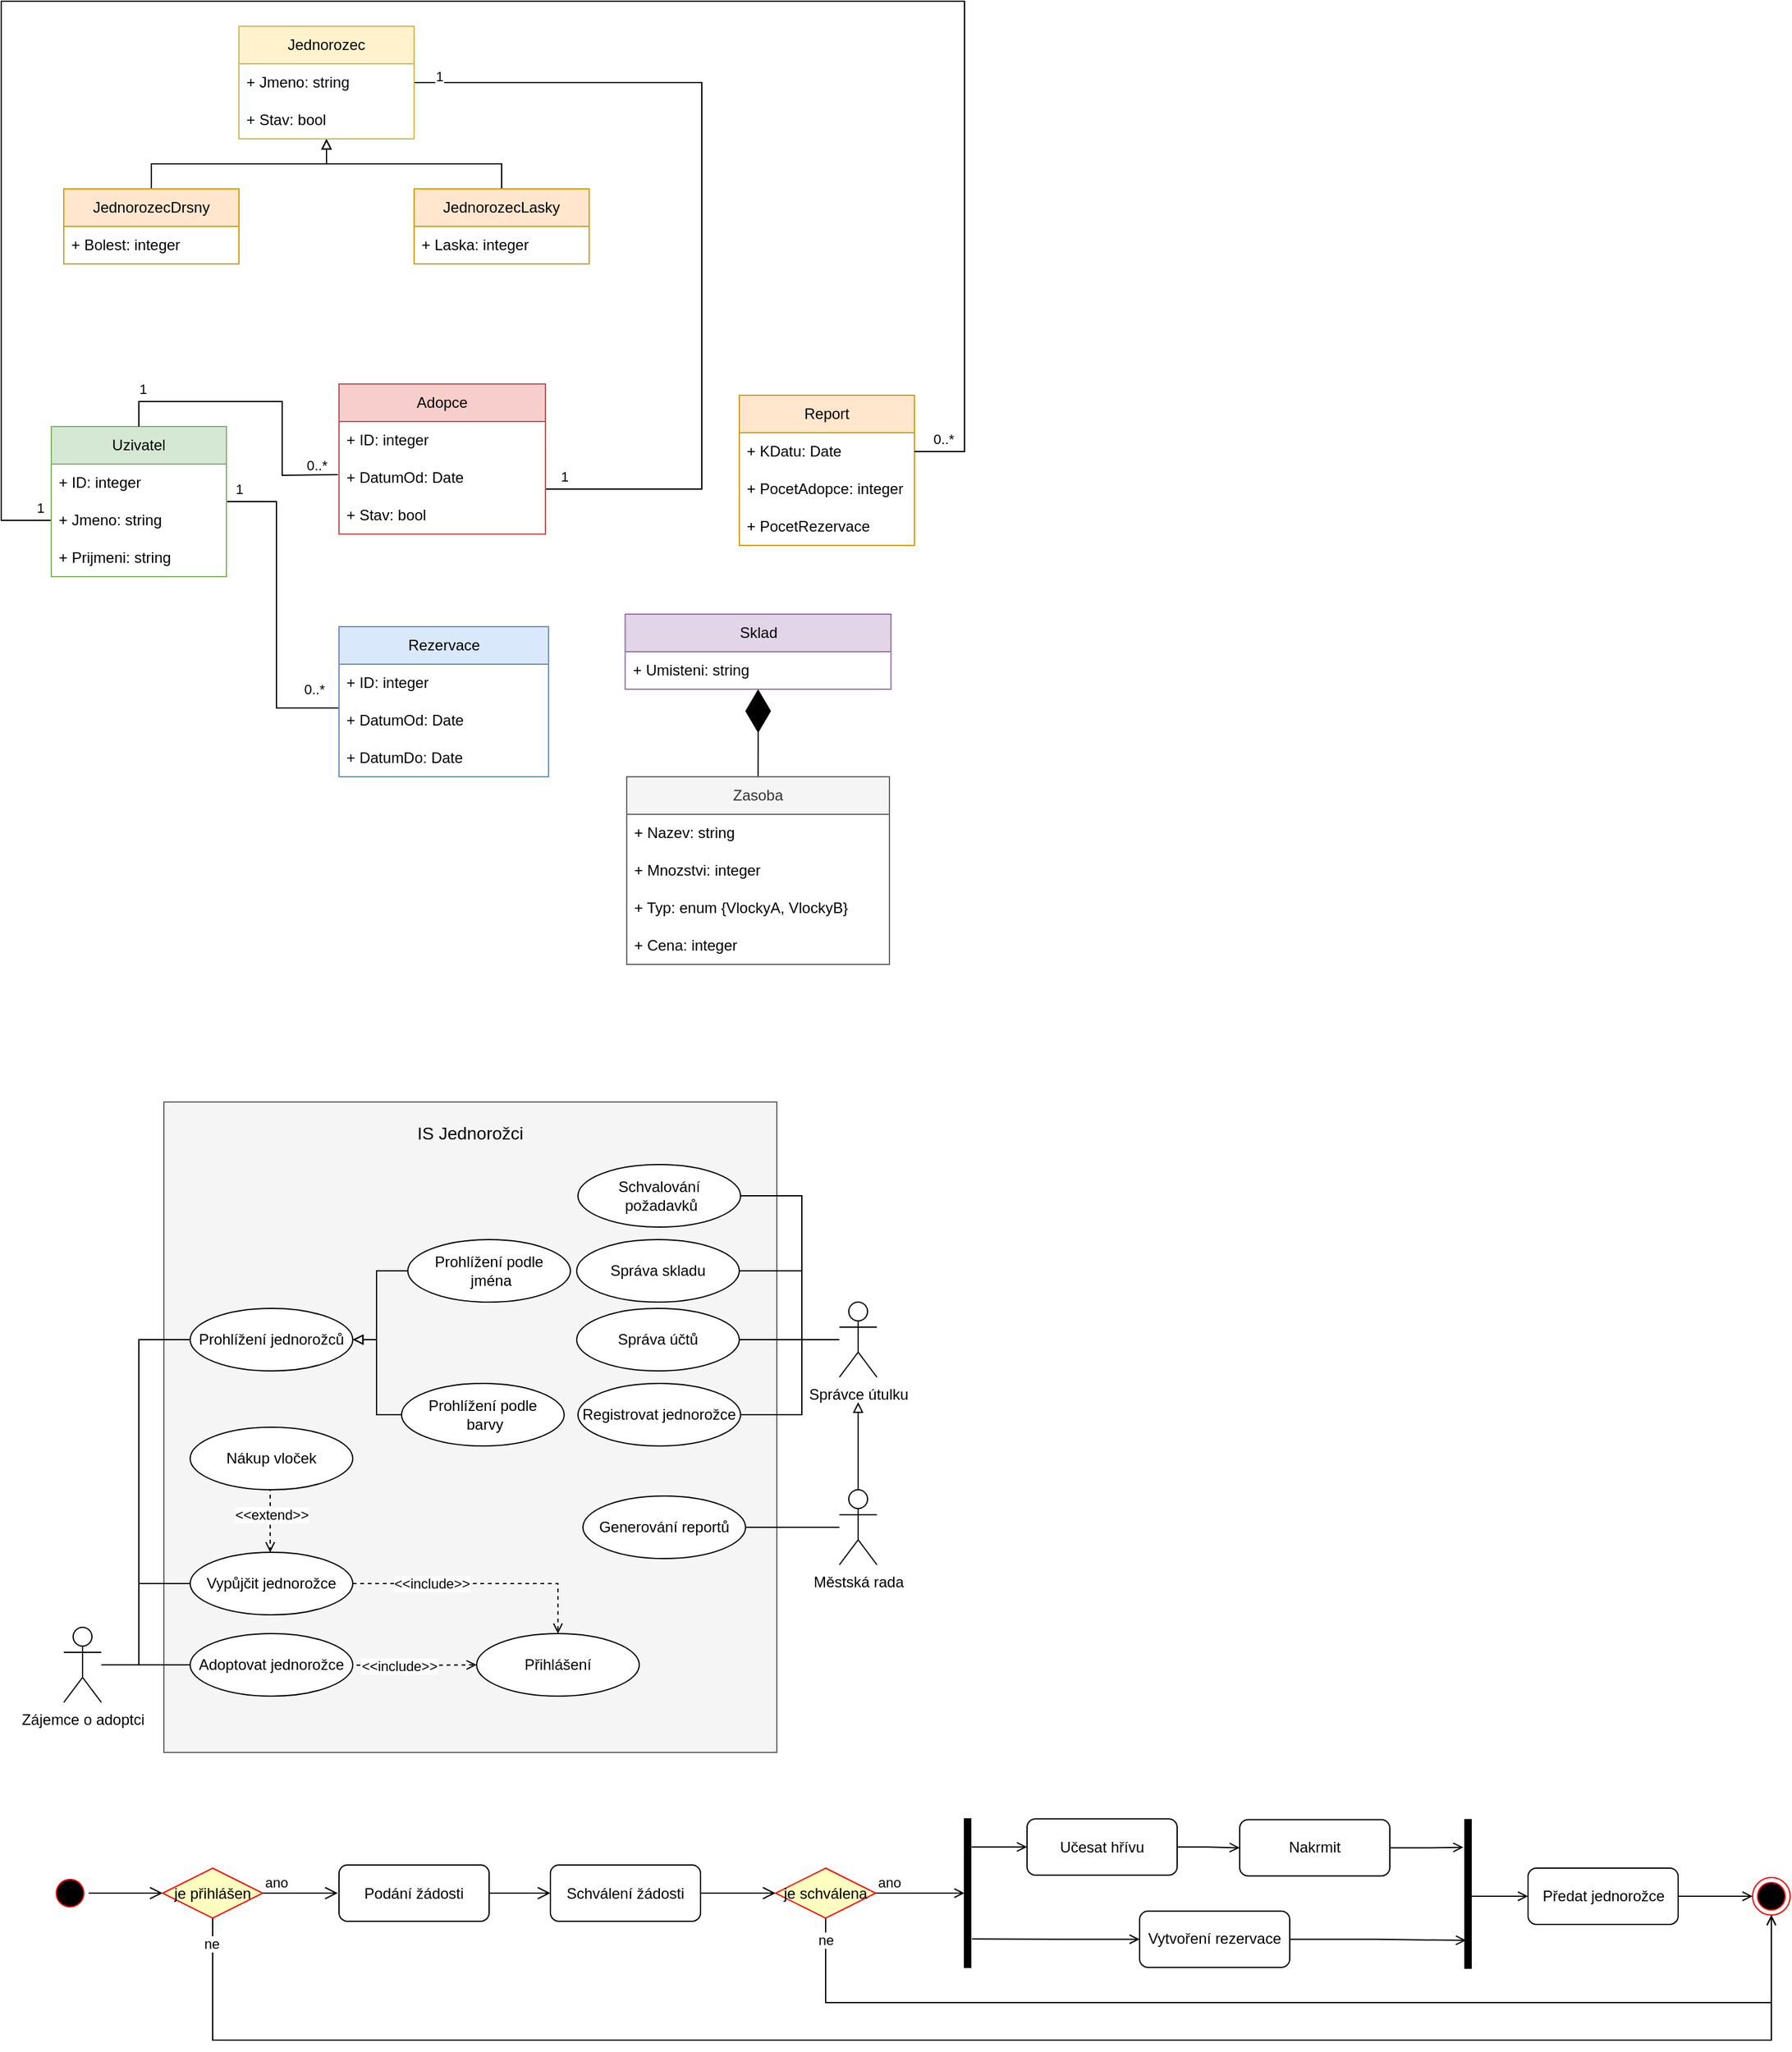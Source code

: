 <mxfile version="28.2.0">
  <diagram name="Stránka-1" id="WUfhzFrNWGa-9DIBM2s3">
    <mxGraphModel grid="1" page="1" gridSize="10" guides="1" tooltips="1" connect="1" arrows="1" fold="1" pageScale="1" pageWidth="827" pageHeight="1169" math="0" shadow="0">
      <root>
        <mxCell id="0" />
        <mxCell id="1" parent="0" />
        <mxCell id="SdmVrYYC6C367-IPD2RF-1" value="" style="rounded=0;whiteSpace=wrap;html=1;fillColor=#f5f5f5;fontColor=#333333;strokeColor=#666666;" vertex="1" parent="1">
          <mxGeometry x="150" y="-130" width="490" height="520" as="geometry" />
        </mxCell>
        <mxCell id="SdmVrYYC6C367-IPD2RF-2" value="IS Jednorožci" style="text;html=1;align=center;verticalAlign=middle;whiteSpace=wrap;rounded=0;fontSize=14;" vertex="1" parent="1">
          <mxGeometry x="340" y="-120" width="110" height="30" as="geometry" />
        </mxCell>
        <mxCell id="SdmVrYYC6C367-IPD2RF-95" style="edgeStyle=orthogonalEdgeStyle;rounded=0;orthogonalLoop=1;jettySize=auto;html=1;entryX=1;entryY=0.5;entryDx=0;entryDy=0;endArrow=none;endFill=0;" edge="1" parent="1" source="SdmVrYYC6C367-IPD2RF-3" target="SdmVrYYC6C367-IPD2RF-85">
          <mxGeometry relative="1" as="geometry" />
        </mxCell>
        <mxCell id="SdmVrYYC6C367-IPD2RF-96" style="edgeStyle=orthogonalEdgeStyle;rounded=0;orthogonalLoop=1;jettySize=auto;html=1;entryX=1;entryY=0.5;entryDx=0;entryDy=0;endArrow=none;endFill=0;" edge="1" parent="1" source="SdmVrYYC6C367-IPD2RF-3" target="SdmVrYYC6C367-IPD2RF-84">
          <mxGeometry relative="1" as="geometry">
            <Array as="points">
              <mxPoint x="660" y="60" />
              <mxPoint x="660" y="5" />
            </Array>
          </mxGeometry>
        </mxCell>
        <mxCell id="SdmVrYYC6C367-IPD2RF-97" style="edgeStyle=orthogonalEdgeStyle;rounded=0;orthogonalLoop=1;jettySize=auto;html=1;entryX=1;entryY=0.5;entryDx=0;entryDy=0;endArrow=none;endFill=0;" edge="1" parent="1" source="SdmVrYYC6C367-IPD2RF-3" target="SdmVrYYC6C367-IPD2RF-86">
          <mxGeometry relative="1" as="geometry">
            <Array as="points">
              <mxPoint x="660" y="60" />
              <mxPoint x="660" y="120" />
            </Array>
          </mxGeometry>
        </mxCell>
        <mxCell id="SdmVrYYC6C367-IPD2RF-112" style="edgeStyle=orthogonalEdgeStyle;rounded=0;orthogonalLoop=1;jettySize=auto;html=1;entryX=1;entryY=0.5;entryDx=0;entryDy=0;endArrow=none;endFill=0;" edge="1" parent="1" source="SdmVrYYC6C367-IPD2RF-3" target="SdmVrYYC6C367-IPD2RF-111">
          <mxGeometry relative="1" as="geometry">
            <Array as="points">
              <mxPoint x="660" y="60" />
              <mxPoint x="660" y="-55" />
            </Array>
          </mxGeometry>
        </mxCell>
        <mxCell id="SdmVrYYC6C367-IPD2RF-3" value="Správce útulku" style="shape=umlActor;verticalLabelPosition=bottom;verticalAlign=top;html=1;outlineConnect=0;" vertex="1" parent="1">
          <mxGeometry x="690" y="30" width="30" height="60" as="geometry" />
        </mxCell>
        <mxCell id="SdmVrYYC6C367-IPD2RF-15" style="edgeStyle=orthogonalEdgeStyle;rounded=0;orthogonalLoop=1;jettySize=auto;html=1;entryX=0;entryY=0.5;entryDx=0;entryDy=0;endArrow=none;endFill=0;" edge="1" parent="1" source="SdmVrYYC6C367-IPD2RF-4">
          <mxGeometry relative="1" as="geometry">
            <mxPoint x="190" y="320" as="targetPoint" />
          </mxGeometry>
        </mxCell>
        <mxCell id="SdmVrYYC6C367-IPD2RF-38" style="edgeStyle=orthogonalEdgeStyle;rounded=0;orthogonalLoop=1;jettySize=auto;html=1;entryX=0;entryY=0.5;entryDx=0;entryDy=0;endArrow=none;endFill=0;" edge="1" parent="1" source="SdmVrYYC6C367-IPD2RF-4" target="SdmVrYYC6C367-IPD2RF-89">
          <mxGeometry relative="1" as="geometry">
            <mxPoint x="190" y="250" as="targetPoint" />
            <Array as="points">
              <mxPoint x="130" y="320" />
              <mxPoint x="130" y="255" />
            </Array>
          </mxGeometry>
        </mxCell>
        <mxCell id="SdmVrYYC6C367-IPD2RF-103" style="edgeStyle=orthogonalEdgeStyle;rounded=0;orthogonalLoop=1;jettySize=auto;html=1;entryX=0;entryY=0.5;entryDx=0;entryDy=0;endArrow=none;endFill=0;" edge="1" parent="1" source="SdmVrYYC6C367-IPD2RF-4" target="SdmVrYYC6C367-IPD2RF-102">
          <mxGeometry relative="1" as="geometry">
            <Array as="points">
              <mxPoint x="130" y="320" />
              <mxPoint x="130" y="60" />
            </Array>
          </mxGeometry>
        </mxCell>
        <mxCell id="SdmVrYYC6C367-IPD2RF-4" value="Zájemce o adoptci" style="shape=umlActor;verticalLabelPosition=bottom;verticalAlign=top;html=1;outlineConnect=0;" vertex="1" parent="1">
          <mxGeometry x="70" y="290" width="30" height="60" as="geometry" />
        </mxCell>
        <mxCell id="SdmVrYYC6C367-IPD2RF-23" style="edgeStyle=orthogonalEdgeStyle;rounded=0;orthogonalLoop=1;jettySize=auto;html=1;endArrow=block;endFill=0;" edge="1" parent="1" source="SdmVrYYC6C367-IPD2RF-5">
          <mxGeometry relative="1" as="geometry">
            <mxPoint x="705" y="110.0" as="targetPoint" />
          </mxGeometry>
        </mxCell>
        <mxCell id="SdmVrYYC6C367-IPD2RF-94" style="edgeStyle=orthogonalEdgeStyle;rounded=0;orthogonalLoop=1;jettySize=auto;html=1;entryX=1;entryY=0.5;entryDx=0;entryDy=0;endArrow=none;endFill=0;" edge="1" parent="1" source="SdmVrYYC6C367-IPD2RF-5" target="SdmVrYYC6C367-IPD2RF-93">
          <mxGeometry relative="1" as="geometry" />
        </mxCell>
        <mxCell id="SdmVrYYC6C367-IPD2RF-5" value="Městská rada" style="shape=umlActor;verticalLabelPosition=bottom;verticalAlign=top;html=1;outlineConnect=0;" vertex="1" parent="1">
          <mxGeometry x="690" y="180" width="30" height="60" as="geometry" />
        </mxCell>
        <mxCell id="SdmVrYYC6C367-IPD2RF-19" style="edgeStyle=orthogonalEdgeStyle;rounded=0;orthogonalLoop=1;jettySize=auto;html=1;entryX=0;entryY=0.5;entryDx=0;entryDy=0;dashed=1;endArrow=open;endFill=0;" edge="1" parent="1" target="SdmVrYYC6C367-IPD2RF-92">
          <mxGeometry relative="1" as="geometry">
            <mxPoint x="280" y="320.0" as="sourcePoint" />
            <mxPoint x="380" y="320" as="targetPoint" />
          </mxGeometry>
        </mxCell>
        <mxCell id="SdmVrYYC6C367-IPD2RF-20" value="&amp;lt;&amp;lt;include&amp;gt;&amp;gt;" style="edgeLabel;html=1;align=center;verticalAlign=middle;resizable=0;points=[];" connectable="0" vertex="1" parent="SdmVrYYC6C367-IPD2RF-19">
          <mxGeometry x="-0.244" y="-4" relative="1" as="geometry">
            <mxPoint x="12" y="-4" as="offset" />
          </mxGeometry>
        </mxCell>
        <mxCell id="SdmVrYYC6C367-IPD2RF-49" style="edgeStyle=orthogonalEdgeStyle;rounded=0;orthogonalLoop=1;jettySize=auto;html=1;entryX=0.5;entryY=0;entryDx=0;entryDy=0;endArrow=open;endFill=0;dashed=1;exitX=1;exitY=0.5;exitDx=0;exitDy=0;" edge="1" parent="1" source="SdmVrYYC6C367-IPD2RF-89" target="SdmVrYYC6C367-IPD2RF-92">
          <mxGeometry relative="1" as="geometry">
            <mxPoint x="280" y="250.0" as="sourcePoint" />
            <mxPoint x="425" y="300" as="targetPoint" />
          </mxGeometry>
        </mxCell>
        <mxCell id="SdmVrYYC6C367-IPD2RF-50" value="&amp;lt;&amp;lt;include&amp;gt;&amp;gt;" style="edgeLabel;html=1;align=center;verticalAlign=middle;resizable=0;points=[];" connectable="0" vertex="1" parent="SdmVrYYC6C367-IPD2RF-49">
          <mxGeometry x="-0.384" y="-2" relative="1" as="geometry">
            <mxPoint y="-2" as="offset" />
          </mxGeometry>
        </mxCell>
        <mxCell id="SdmVrYYC6C367-IPD2RF-40" style="edgeStyle=orthogonalEdgeStyle;rounded=0;orthogonalLoop=1;jettySize=auto;html=1;dashed=1;endArrow=open;endFill=0;" edge="1" parent="1">
          <mxGeometry relative="1" as="geometry">
            <mxPoint x="235" y="160" as="sourcePoint" />
            <mxPoint x="235.0" y="230" as="targetPoint" />
          </mxGeometry>
        </mxCell>
        <mxCell id="SdmVrYYC6C367-IPD2RF-41" value="&amp;lt;&amp;lt;extend&amp;gt;&amp;gt;" style="edgeLabel;html=1;align=center;verticalAlign=middle;resizable=0;points=[];" connectable="0" vertex="1" parent="SdmVrYYC6C367-IPD2RF-40">
          <mxGeometry x="0.086" y="4" relative="1" as="geometry">
            <mxPoint x="-3" y="2" as="offset" />
          </mxGeometry>
        </mxCell>
        <mxCell id="SdmVrYYC6C367-IPD2RF-138" style="edgeStyle=orthogonalEdgeStyle;rounded=0;orthogonalLoop=1;jettySize=auto;html=1;entryX=0.5;entryY=0;entryDx=0;entryDy=0;endArrow=none;endFill=0;startArrow=block;startFill=0;" edge="1" parent="1" source="SdmVrYYC6C367-IPD2RF-45" target="SdmVrYYC6C367-IPD2RF-128">
          <mxGeometry relative="1" as="geometry" />
        </mxCell>
        <mxCell id="SdmVrYYC6C367-IPD2RF-139" style="edgeStyle=orthogonalEdgeStyle;rounded=0;orthogonalLoop=1;jettySize=auto;html=1;entryX=0.5;entryY=0;entryDx=0;entryDy=0;startArrow=block;startFill=0;endArrow=none;endFill=0;" edge="1" parent="1" source="SdmVrYYC6C367-IPD2RF-45" target="SdmVrYYC6C367-IPD2RF-133">
          <mxGeometry relative="1" as="geometry" />
        </mxCell>
        <mxCell id="SdmVrYYC6C367-IPD2RF-151" style="edgeStyle=orthogonalEdgeStyle;rounded=0;orthogonalLoop=1;jettySize=auto;html=1;entryX=1;entryY=0.5;entryDx=0;entryDy=0;endArrow=none;endFill=0;" edge="1" parent="1" source="SdmVrYYC6C367-IPD2RF-45">
          <mxGeometry relative="1" as="geometry">
            <mxPoint x="455" y="-650" as="targetPoint" />
            <Array as="points">
              <mxPoint x="580" y="-945" />
              <mxPoint x="580" y="-620" />
            </Array>
          </mxGeometry>
        </mxCell>
        <mxCell id="SdmVrYYC6C367-IPD2RF-152" value="1" style="edgeLabel;html=1;align=center;verticalAlign=middle;resizable=0;points=[];" connectable="0" vertex="1" parent="SdmVrYYC6C367-IPD2RF-151">
          <mxGeometry x="-0.944" y="2" relative="1" as="geometry">
            <mxPoint y="-3" as="offset" />
          </mxGeometry>
        </mxCell>
        <mxCell id="SdmVrYYC6C367-IPD2RF-154" value="1" style="edgeLabel;html=1;align=center;verticalAlign=middle;resizable=0;points=[];" connectable="0" vertex="1" parent="SdmVrYYC6C367-IPD2RF-151">
          <mxGeometry x="0.943" y="3" relative="1" as="geometry">
            <mxPoint x="18" as="offset" />
          </mxGeometry>
        </mxCell>
        <mxCell id="SdmVrYYC6C367-IPD2RF-45" value="Jednorozec" style="swimlane;fontStyle=0;childLayout=stackLayout;horizontal=1;startSize=30;horizontalStack=0;resizeParent=1;resizeParentMax=0;resizeLast=0;collapsible=1;marginBottom=0;whiteSpace=wrap;html=1;fillColor=#fff2cc;strokeColor=#d6b656;" vertex="1" parent="1">
          <mxGeometry x="210" y="-990" width="140" height="90" as="geometry" />
        </mxCell>
        <mxCell id="SdmVrYYC6C367-IPD2RF-47" value="+ Jmeno: string" style="text;strokeColor=none;fillColor=none;align=left;verticalAlign=middle;spacingLeft=4;spacingRight=4;overflow=hidden;points=[[0,0.5],[1,0.5]];portConstraint=eastwest;rotatable=0;whiteSpace=wrap;html=1;" vertex="1" parent="SdmVrYYC6C367-IPD2RF-45">
          <mxGeometry y="30" width="140" height="30" as="geometry" />
        </mxCell>
        <mxCell id="SdmVrYYC6C367-IPD2RF-48" value="+ Stav: bool" style="text;strokeColor=none;fillColor=none;align=left;verticalAlign=middle;spacingLeft=4;spacingRight=4;overflow=hidden;points=[[0,0.5],[1,0.5]];portConstraint=eastwest;rotatable=0;whiteSpace=wrap;html=1;" vertex="1" parent="SdmVrYYC6C367-IPD2RF-45">
          <mxGeometry y="60" width="140" height="30" as="geometry" />
        </mxCell>
        <mxCell id="SdmVrYYC6C367-IPD2RF-51" value="Adopce" style="swimlane;fontStyle=0;childLayout=stackLayout;horizontal=1;startSize=30;horizontalStack=0;resizeParent=1;resizeParentMax=0;resizeLast=0;collapsible=1;marginBottom=0;whiteSpace=wrap;html=1;fillColor=#f8cecc;strokeColor=#b85450;" vertex="1" parent="1">
          <mxGeometry x="290" y="-704" width="165" height="120" as="geometry" />
        </mxCell>
        <mxCell id="SdmVrYYC6C367-IPD2RF-52" value="+ ID: integer" style="text;strokeColor=none;fillColor=none;align=left;verticalAlign=middle;spacingLeft=4;spacingRight=4;overflow=hidden;points=[[0,0.5],[1,0.5]];portConstraint=eastwest;rotatable=0;whiteSpace=wrap;html=1;" vertex="1" parent="SdmVrYYC6C367-IPD2RF-51">
          <mxGeometry y="30" width="165" height="30" as="geometry" />
        </mxCell>
        <mxCell id="SdmVrYYC6C367-IPD2RF-122" value="+ DatumOd: Date" style="text;strokeColor=none;fillColor=none;align=left;verticalAlign=middle;spacingLeft=4;spacingRight=4;overflow=hidden;points=[[0,0.5],[1,0.5]];portConstraint=eastwest;rotatable=0;whiteSpace=wrap;html=1;" vertex="1" parent="SdmVrYYC6C367-IPD2RF-51">
          <mxGeometry y="60" width="165" height="30" as="geometry" />
        </mxCell>
        <mxCell id="SdmVrYYC6C367-IPD2RF-124" value="+ Stav: bool" style="text;strokeColor=none;fillColor=none;align=left;verticalAlign=middle;spacingLeft=4;spacingRight=4;overflow=hidden;points=[[0,0.5],[1,0.5]];portConstraint=eastwest;rotatable=0;whiteSpace=wrap;html=1;" vertex="1" parent="SdmVrYYC6C367-IPD2RF-51">
          <mxGeometry y="90" width="165" height="30" as="geometry" />
        </mxCell>
        <mxCell id="SdmVrYYC6C367-IPD2RF-55" value="Report" style="swimlane;fontStyle=0;childLayout=stackLayout;horizontal=1;startSize=30;horizontalStack=0;resizeParent=1;resizeParentMax=0;resizeLast=0;collapsible=1;marginBottom=0;whiteSpace=wrap;html=1;fillColor=#ffe6cc;strokeColor=#d79b00;" vertex="1" parent="1">
          <mxGeometry x="610" y="-695" width="140" height="120" as="geometry" />
        </mxCell>
        <mxCell id="SdmVrYYC6C367-IPD2RF-56" value="+ KDatu: Date" style="text;strokeColor=none;fillColor=none;align=left;verticalAlign=middle;spacingLeft=4;spacingRight=4;overflow=hidden;points=[[0,0.5],[1,0.5]];portConstraint=eastwest;rotatable=0;whiteSpace=wrap;html=1;" vertex="1" parent="SdmVrYYC6C367-IPD2RF-55">
          <mxGeometry y="30" width="140" height="30" as="geometry" />
        </mxCell>
        <mxCell id="SdmVrYYC6C367-IPD2RF-57" value="+ PocetAdopce: integer" style="text;strokeColor=none;fillColor=none;align=left;verticalAlign=middle;spacingLeft=4;spacingRight=4;overflow=hidden;points=[[0,0.5],[1,0.5]];portConstraint=eastwest;rotatable=0;whiteSpace=wrap;html=1;" vertex="1" parent="SdmVrYYC6C367-IPD2RF-55">
          <mxGeometry y="60" width="140" height="30" as="geometry" />
        </mxCell>
        <mxCell id="SdmVrYYC6C367-IPD2RF-58" value="+ PocetRezervace" style="text;strokeColor=none;fillColor=none;align=left;verticalAlign=middle;spacingLeft=4;spacingRight=4;overflow=hidden;points=[[0,0.5],[1,0.5]];portConstraint=eastwest;rotatable=0;whiteSpace=wrap;html=1;" vertex="1" parent="SdmVrYYC6C367-IPD2RF-55">
          <mxGeometry y="90" width="140" height="30" as="geometry" />
        </mxCell>
        <mxCell id="SdmVrYYC6C367-IPD2RF-148" style="edgeStyle=orthogonalEdgeStyle;rounded=0;orthogonalLoop=1;jettySize=auto;html=1;entryX=0;entryY=0.5;entryDx=0;entryDy=0;endArrow=none;endFill=0;" edge="1" parent="1" source="SdmVrYYC6C367-IPD2RF-59">
          <mxGeometry relative="1" as="geometry">
            <mxPoint x="290" y="-445" as="targetPoint" />
            <Array as="points">
              <mxPoint x="240" y="-610" />
              <mxPoint x="240" y="-445" />
            </Array>
          </mxGeometry>
        </mxCell>
        <mxCell id="SdmVrYYC6C367-IPD2RF-149" value="1" style="edgeLabel;html=1;align=center;verticalAlign=middle;resizable=0;points=[];" connectable="0" vertex="1" parent="SdmVrYYC6C367-IPD2RF-148">
          <mxGeometry x="-0.857" y="4" relative="1" as="geometry">
            <mxPoint x="-8" y="-6" as="offset" />
          </mxGeometry>
        </mxCell>
        <mxCell id="SdmVrYYC6C367-IPD2RF-150" value="0..*" style="edgeLabel;html=1;align=center;verticalAlign=middle;resizable=0;points=[];" connectable="0" vertex="1" parent="SdmVrYYC6C367-IPD2RF-148">
          <mxGeometry x="0.834" y="1" relative="1" as="geometry">
            <mxPoint x="1" y="-14" as="offset" />
          </mxGeometry>
        </mxCell>
        <mxCell id="SdmVrYYC6C367-IPD2RF-155" style="edgeStyle=orthogonalEdgeStyle;rounded=0;orthogonalLoop=1;jettySize=auto;html=1;entryX=1;entryY=0.5;entryDx=0;entryDy=0;endArrow=none;endFill=0;" edge="1" parent="1" source="SdmVrYYC6C367-IPD2RF-59" target="SdmVrYYC6C367-IPD2RF-56">
          <mxGeometry relative="1" as="geometry">
            <Array as="points">
              <mxPoint x="20" y="-595" />
              <mxPoint x="20" y="-1010" />
              <mxPoint x="790" y="-1010" />
              <mxPoint x="790" y="-650" />
            </Array>
          </mxGeometry>
        </mxCell>
        <mxCell id="SdmVrYYC6C367-IPD2RF-156" value="1" style="edgeLabel;html=1;align=center;verticalAlign=middle;resizable=0;points=[];" connectable="0" vertex="1" parent="SdmVrYYC6C367-IPD2RF-155">
          <mxGeometry x="-0.983" y="-1" relative="1" as="geometry">
            <mxPoint x="5" y="-9" as="offset" />
          </mxGeometry>
        </mxCell>
        <mxCell id="SdmVrYYC6C367-IPD2RF-158" value="0..*" style="edgeLabel;html=1;align=center;verticalAlign=middle;resizable=0;points=[];" connectable="0" vertex="1" parent="SdmVrYYC6C367-IPD2RF-155">
          <mxGeometry x="0.972" y="1" relative="1" as="geometry">
            <mxPoint y="-11" as="offset" />
          </mxGeometry>
        </mxCell>
        <mxCell id="SdmVrYYC6C367-IPD2RF-59" value="Uzivatel" style="swimlane;fontStyle=0;childLayout=stackLayout;horizontal=1;startSize=30;horizontalStack=0;resizeParent=1;resizeParentMax=0;resizeLast=0;collapsible=1;marginBottom=0;whiteSpace=wrap;html=1;fillColor=#d5e8d4;strokeColor=#82b366;" vertex="1" parent="1">
          <mxGeometry x="60" y="-670" width="140" height="120" as="geometry" />
        </mxCell>
        <mxCell id="SdmVrYYC6C367-IPD2RF-60" value="+ ID: integer" style="text;strokeColor=none;fillColor=none;align=left;verticalAlign=middle;spacingLeft=4;spacingRight=4;overflow=hidden;points=[[0,0.5],[1,0.5]];portConstraint=eastwest;rotatable=0;whiteSpace=wrap;html=1;" vertex="1" parent="SdmVrYYC6C367-IPD2RF-59">
          <mxGeometry y="30" width="140" height="30" as="geometry" />
        </mxCell>
        <mxCell id="SdmVrYYC6C367-IPD2RF-61" value="+ Jmeno: string" style="text;strokeColor=none;fillColor=none;align=left;verticalAlign=middle;spacingLeft=4;spacingRight=4;overflow=hidden;points=[[0,0.5],[1,0.5]];portConstraint=eastwest;rotatable=0;whiteSpace=wrap;html=1;" vertex="1" parent="SdmVrYYC6C367-IPD2RF-59">
          <mxGeometry y="60" width="140" height="30" as="geometry" />
        </mxCell>
        <mxCell id="SdmVrYYC6C367-IPD2RF-62" value="+ Prijmeni: string" style="text;strokeColor=none;fillColor=none;align=left;verticalAlign=middle;spacingLeft=4;spacingRight=4;overflow=hidden;points=[[0,0.5],[1,0.5]];portConstraint=eastwest;rotatable=0;whiteSpace=wrap;html=1;" vertex="1" parent="SdmVrYYC6C367-IPD2RF-59">
          <mxGeometry y="90" width="140" height="30" as="geometry" />
        </mxCell>
        <mxCell id="SdmVrYYC6C367-IPD2RF-63" value="Rezervace" style="swimlane;fontStyle=0;childLayout=stackLayout;horizontal=1;startSize=30;horizontalStack=0;resizeParent=1;resizeParentMax=0;resizeLast=0;collapsible=1;marginBottom=0;whiteSpace=wrap;html=1;fillColor=#dae8fc;strokeColor=#6c8ebf;" vertex="1" parent="1">
          <mxGeometry x="290" y="-510" width="167.5" height="120" as="geometry" />
        </mxCell>
        <mxCell id="SdmVrYYC6C367-IPD2RF-119" value="+ ID: integer" style="text;strokeColor=none;fillColor=none;align=left;verticalAlign=middle;spacingLeft=4;spacingRight=4;overflow=hidden;points=[[0,0.5],[1,0.5]];portConstraint=eastwest;rotatable=0;whiteSpace=wrap;html=1;" vertex="1" parent="SdmVrYYC6C367-IPD2RF-63">
          <mxGeometry y="30" width="167.5" height="30" as="geometry" />
        </mxCell>
        <mxCell id="SdmVrYYC6C367-IPD2RF-125" value="+ DatumOd: Date" style="text;strokeColor=none;fillColor=none;align=left;verticalAlign=middle;spacingLeft=4;spacingRight=4;overflow=hidden;points=[[0,0.5],[1,0.5]];portConstraint=eastwest;rotatable=0;whiteSpace=wrap;html=1;" vertex="1" parent="SdmVrYYC6C367-IPD2RF-63">
          <mxGeometry y="60" width="167.5" height="30" as="geometry" />
        </mxCell>
        <mxCell id="SdmVrYYC6C367-IPD2RF-127" value="+ DatumDo: Date" style="text;strokeColor=none;fillColor=none;align=left;verticalAlign=middle;spacingLeft=4;spacingRight=4;overflow=hidden;points=[[0,0.5],[1,0.5]];portConstraint=eastwest;rotatable=0;whiteSpace=wrap;html=1;" vertex="1" parent="SdmVrYYC6C367-IPD2RF-63">
          <mxGeometry y="90" width="167.5" height="30" as="geometry" />
        </mxCell>
        <mxCell id="SdmVrYYC6C367-IPD2RF-143" style="edgeStyle=orthogonalEdgeStyle;rounded=0;orthogonalLoop=1;jettySize=auto;html=1;entryX=0.5;entryY=0;entryDx=0;entryDy=0;endArrow=none;endFill=0;startArrow=diamondThin;startFill=1;startSize=32;" edge="1" parent="1" source="SdmVrYYC6C367-IPD2RF-67" target="SdmVrYYC6C367-IPD2RF-71">
          <mxGeometry relative="1" as="geometry" />
        </mxCell>
        <mxCell id="SdmVrYYC6C367-IPD2RF-67" value="Sklad" style="swimlane;fontStyle=0;childLayout=stackLayout;horizontal=1;startSize=30;horizontalStack=0;resizeParent=1;resizeParentMax=0;resizeLast=0;collapsible=1;marginBottom=0;whiteSpace=wrap;html=1;fillColor=#e1d5e7;strokeColor=#9673a6;" vertex="1" parent="1">
          <mxGeometry x="518.75" y="-520" width="212.5" height="60" as="geometry" />
        </mxCell>
        <mxCell id="SdmVrYYC6C367-IPD2RF-159" value="+ Umisteni: string" style="text;strokeColor=none;fillColor=none;align=left;verticalAlign=middle;spacingLeft=4;spacingRight=4;overflow=hidden;points=[[0,0.5],[1,0.5]];portConstraint=eastwest;rotatable=0;whiteSpace=wrap;html=1;" vertex="1" parent="SdmVrYYC6C367-IPD2RF-67">
          <mxGeometry y="30" width="212.5" height="30" as="geometry" />
        </mxCell>
        <mxCell id="SdmVrYYC6C367-IPD2RF-71" value="Zasoba" style="swimlane;fontStyle=0;childLayout=stackLayout;horizontal=1;startSize=30;horizontalStack=0;resizeParent=1;resizeParentMax=0;resizeLast=0;collapsible=1;marginBottom=0;whiteSpace=wrap;html=1;fillColor=#f5f5f5;strokeColor=#666666;fontColor=#333333;" vertex="1" parent="1">
          <mxGeometry x="520" y="-390" width="210" height="150" as="geometry" />
        </mxCell>
        <mxCell id="SdmVrYYC6C367-IPD2RF-72" value="+ Nazev: string&amp;nbsp;" style="text;strokeColor=none;fillColor=none;align=left;verticalAlign=middle;spacingLeft=4;spacingRight=4;overflow=hidden;points=[[0,0.5],[1,0.5]];portConstraint=eastwest;rotatable=0;whiteSpace=wrap;html=1;" vertex="1" parent="SdmVrYYC6C367-IPD2RF-71">
          <mxGeometry y="30" width="210" height="30" as="geometry" />
        </mxCell>
        <mxCell id="Hda4xMmHcMkHF8mfJXqv-1" value="+ Mnozstvi: integer" style="text;strokeColor=none;fillColor=none;align=left;verticalAlign=middle;spacingLeft=4;spacingRight=4;overflow=hidden;points=[[0,0.5],[1,0.5]];portConstraint=eastwest;rotatable=0;whiteSpace=wrap;html=1;" vertex="1" parent="SdmVrYYC6C367-IPD2RF-71">
          <mxGeometry y="60" width="210" height="30" as="geometry" />
        </mxCell>
        <mxCell id="SdmVrYYC6C367-IPD2RF-157" value="+ Typ: enum {VlockyA, VlockyB}&amp;nbsp;" style="text;strokeColor=none;fillColor=none;align=left;verticalAlign=middle;spacingLeft=4;spacingRight=4;overflow=hidden;points=[[0,0.5],[1,0.5]];portConstraint=eastwest;rotatable=0;whiteSpace=wrap;html=1;" vertex="1" parent="SdmVrYYC6C367-IPD2RF-71">
          <mxGeometry y="90" width="210" height="30" as="geometry" />
        </mxCell>
        <mxCell id="SdmVrYYC6C367-IPD2RF-141" value="+ Cena: integer&amp;nbsp;" style="text;strokeColor=none;fillColor=none;align=left;verticalAlign=middle;spacingLeft=4;spacingRight=4;overflow=hidden;points=[[0,0.5],[1,0.5]];portConstraint=eastwest;rotatable=0;whiteSpace=wrap;html=1;" vertex="1" parent="SdmVrYYC6C367-IPD2RF-71">
          <mxGeometry y="120" width="210" height="30" as="geometry" />
        </mxCell>
        <mxCell id="SdmVrYYC6C367-IPD2RF-83" value="Nákup vloček" style="ellipse;whiteSpace=wrap;html=1;" vertex="1" parent="1">
          <mxGeometry x="171" y="130" width="130" height="50" as="geometry" />
        </mxCell>
        <mxCell id="SdmVrYYC6C367-IPD2RF-84" value="Správa skladu" style="ellipse;whiteSpace=wrap;html=1;" vertex="1" parent="1">
          <mxGeometry x="480" y="-20" width="130" height="50" as="geometry" />
        </mxCell>
        <mxCell id="SdmVrYYC6C367-IPD2RF-85" value="Správa účtů" style="ellipse;whiteSpace=wrap;html=1;" vertex="1" parent="1">
          <mxGeometry x="480" y="35" width="130" height="50" as="geometry" />
        </mxCell>
        <mxCell id="SdmVrYYC6C367-IPD2RF-86" value="Registrovat jednorožce" style="ellipse;whiteSpace=wrap;html=1;" vertex="1" parent="1">
          <mxGeometry x="481" y="95" width="130" height="50" as="geometry" />
        </mxCell>
        <mxCell id="SdmVrYYC6C367-IPD2RF-89" value="Vypůjčit jednorožce" style="ellipse;whiteSpace=wrap;html=1;" vertex="1" parent="1">
          <mxGeometry x="171" y="230" width="130" height="50" as="geometry" />
        </mxCell>
        <mxCell id="SdmVrYYC6C367-IPD2RF-91" value="Adoptovat jednorožce" style="ellipse;whiteSpace=wrap;html=1;" vertex="1" parent="1">
          <mxGeometry x="171" y="295" width="130" height="50" as="geometry" />
        </mxCell>
        <mxCell id="SdmVrYYC6C367-IPD2RF-92" value="Přihlášení" style="ellipse;whiteSpace=wrap;html=1;" vertex="1" parent="1">
          <mxGeometry x="400" y="295" width="130" height="50" as="geometry" />
        </mxCell>
        <mxCell id="SdmVrYYC6C367-IPD2RF-93" value="Generování reportů" style="ellipse;whiteSpace=wrap;html=1;" vertex="1" parent="1">
          <mxGeometry x="485" y="185" width="130" height="50" as="geometry" />
        </mxCell>
        <mxCell id="SdmVrYYC6C367-IPD2RF-102" value="Prohlížení jednorožců" style="ellipse;whiteSpace=wrap;html=1;" vertex="1" parent="1">
          <mxGeometry x="171" y="35" width="130" height="50" as="geometry" />
        </mxCell>
        <mxCell id="SdmVrYYC6C367-IPD2RF-105" style="edgeStyle=orthogonalEdgeStyle;rounded=0;orthogonalLoop=1;jettySize=auto;html=1;entryX=1;entryY=0.5;entryDx=0;entryDy=0;endArrow=block;endFill=0;" edge="1" parent="1" source="SdmVrYYC6C367-IPD2RF-104" target="SdmVrYYC6C367-IPD2RF-102">
          <mxGeometry relative="1" as="geometry">
            <Array as="points">
              <mxPoint x="320" y="5" />
              <mxPoint x="320" y="60" />
            </Array>
          </mxGeometry>
        </mxCell>
        <mxCell id="SdmVrYYC6C367-IPD2RF-104" value="Prohlížení podle&lt;div&gt;&amp;nbsp;jména&lt;/div&gt;" style="ellipse;whiteSpace=wrap;html=1;" vertex="1" parent="1">
          <mxGeometry x="345" y="-20" width="130" height="50" as="geometry" />
        </mxCell>
        <mxCell id="SdmVrYYC6C367-IPD2RF-110" style="edgeStyle=orthogonalEdgeStyle;rounded=0;orthogonalLoop=1;jettySize=auto;html=1;entryX=1;entryY=0.5;entryDx=0;entryDy=0;endArrow=block;endFill=0;" edge="1" parent="1" source="SdmVrYYC6C367-IPD2RF-106" target="SdmVrYYC6C367-IPD2RF-102">
          <mxGeometry relative="1" as="geometry">
            <Array as="points">
              <mxPoint x="320" y="120" />
              <mxPoint x="320" y="60" />
            </Array>
          </mxGeometry>
        </mxCell>
        <mxCell id="SdmVrYYC6C367-IPD2RF-106" value="Prohlížení podle&lt;div&gt;&amp;nbsp;barvy&lt;/div&gt;" style="ellipse;whiteSpace=wrap;html=1;" vertex="1" parent="1">
          <mxGeometry x="340" y="95" width="130" height="50" as="geometry" />
        </mxCell>
        <mxCell id="SdmVrYYC6C367-IPD2RF-111" value="Schvalování&lt;div&gt;&amp;nbsp;požadavků&lt;/div&gt;" style="ellipse;whiteSpace=wrap;html=1;" vertex="1" parent="1">
          <mxGeometry x="481" y="-80" width="130" height="50" as="geometry" />
        </mxCell>
        <mxCell id="SdmVrYYC6C367-IPD2RF-128" value="JednorozecDrsny" style="swimlane;fontStyle=0;childLayout=stackLayout;horizontal=1;startSize=30;horizontalStack=0;resizeParent=1;resizeParentMax=0;resizeLast=0;collapsible=1;marginBottom=0;whiteSpace=wrap;html=1;fillColor=#ffe6cc;strokeColor=#d79b00;" vertex="1" parent="1">
          <mxGeometry x="70" y="-860" width="140" height="60" as="geometry" />
        </mxCell>
        <mxCell id="SdmVrYYC6C367-IPD2RF-131" value="+ Bolest: integer" style="text;strokeColor=none;fillColor=none;align=left;verticalAlign=middle;spacingLeft=4;spacingRight=4;overflow=hidden;points=[[0,0.5],[1,0.5]];portConstraint=eastwest;rotatable=0;whiteSpace=wrap;html=1;" vertex="1" parent="SdmVrYYC6C367-IPD2RF-128">
          <mxGeometry y="30" width="140" height="30" as="geometry" />
        </mxCell>
        <mxCell id="SdmVrYYC6C367-IPD2RF-133" value="JednorozecLasky" style="swimlane;fontStyle=0;childLayout=stackLayout;horizontal=1;startSize=30;horizontalStack=0;resizeParent=1;resizeParentMax=0;resizeLast=0;collapsible=1;marginBottom=0;whiteSpace=wrap;html=1;fillColor=#ffe6cc;strokeColor=#d79b00;" vertex="1" parent="1">
          <mxGeometry x="350" y="-860" width="140" height="60" as="geometry" />
        </mxCell>
        <mxCell id="SdmVrYYC6C367-IPD2RF-134" value="+ Laska: integer" style="text;strokeColor=none;fillColor=none;align=left;verticalAlign=middle;spacingLeft=4;spacingRight=4;overflow=hidden;points=[[0,0.5],[1,0.5]];portConstraint=eastwest;rotatable=0;whiteSpace=wrap;html=1;" vertex="1" parent="SdmVrYYC6C367-IPD2RF-133">
          <mxGeometry y="30" width="140" height="30" as="geometry" />
        </mxCell>
        <mxCell id="SdmVrYYC6C367-IPD2RF-144" style="edgeStyle=orthogonalEdgeStyle;rounded=0;orthogonalLoop=1;jettySize=auto;html=1;entryX=-0.005;entryY=1.115;entryDx=0;entryDy=0;entryPerimeter=0;endArrow=none;endFill=0;exitX=0.5;exitY=0;exitDx=0;exitDy=0;" edge="1" parent="1" source="SdmVrYYC6C367-IPD2RF-59">
          <mxGeometry relative="1" as="geometry">
            <mxPoint x="289.175" y="-631.55" as="targetPoint" />
          </mxGeometry>
        </mxCell>
        <mxCell id="SdmVrYYC6C367-IPD2RF-145" value="1" style="edgeLabel;html=1;align=center;verticalAlign=middle;resizable=0;points=[];" connectable="0" vertex="1" parent="SdmVrYYC6C367-IPD2RF-144">
          <mxGeometry x="-0.884" relative="1" as="geometry">
            <mxPoint x="3" y="-16" as="offset" />
          </mxGeometry>
        </mxCell>
        <mxCell id="SdmVrYYC6C367-IPD2RF-146" value="0..*" style="edgeLabel;html=1;align=center;verticalAlign=middle;resizable=0;points=[];" connectable="0" vertex="1" parent="SdmVrYYC6C367-IPD2RF-144">
          <mxGeometry x="0.852" y="3" relative="1" as="geometry">
            <mxPoint y="-5" as="offset" />
          </mxGeometry>
        </mxCell>
        <mxCell id="SdmVrYYC6C367-IPD2RF-161" value="" style="ellipse;html=1;shape=startState;fillColor=#000000;strokeColor=#ff0000;" vertex="1" parent="1">
          <mxGeometry x="60" y="487.5" width="30" height="30" as="geometry" />
        </mxCell>
        <mxCell id="SdmVrYYC6C367-IPD2RF-162" value="" style="edgeStyle=orthogonalEdgeStyle;html=1;verticalAlign=bottom;endArrow=open;endSize=8;strokeColor=#000000;rounded=0;" edge="1" parent="1" source="SdmVrYYC6C367-IPD2RF-161">
          <mxGeometry relative="1" as="geometry">
            <mxPoint x="149" y="502.5" as="targetPoint" />
          </mxGeometry>
        </mxCell>
        <mxCell id="SdmVrYYC6C367-IPD2RF-169" style="edgeStyle=orthogonalEdgeStyle;rounded=0;orthogonalLoop=1;jettySize=auto;html=1;endArrow=open;endFill=0;endSize=8;" edge="1" parent="1" source="SdmVrYYC6C367-IPD2RF-163" target="SdmVrYYC6C367-IPD2RF-168">
          <mxGeometry relative="1" as="geometry" />
        </mxCell>
        <mxCell id="SdmVrYYC6C367-IPD2RF-163" value="Podání žádosti" style="rounded=1;whiteSpace=wrap;html=1;" vertex="1" parent="1">
          <mxGeometry x="290" y="480" width="120" height="45" as="geometry" />
        </mxCell>
        <mxCell id="SdmVrYYC6C367-IPD2RF-164" value="" style="ellipse;html=1;shape=endState;fillColor=#000000;strokeColor=#ff0000;" vertex="1" parent="1">
          <mxGeometry x="1420" y="490" width="30" height="30" as="geometry" />
        </mxCell>
        <mxCell id="b9XZrTfclbvYhnUDjBiE-20" style="edgeStyle=orthogonalEdgeStyle;rounded=0;orthogonalLoop=1;jettySize=auto;html=1;entryX=0.5;entryY=1;entryDx=0;entryDy=0;endArrow=open;endFill=0;" edge="1" parent="1" source="SdmVrYYC6C367-IPD2RF-165" target="SdmVrYYC6C367-IPD2RF-164">
          <mxGeometry relative="1" as="geometry">
            <Array as="points">
              <mxPoint x="189" y="620" />
              <mxPoint x="1435" y="620" />
            </Array>
          </mxGeometry>
        </mxCell>
        <mxCell id="b9XZrTfclbvYhnUDjBiE-24" value="ne" style="edgeLabel;html=1;align=center;verticalAlign=middle;resizable=0;points=[];" connectable="0" vertex="1" parent="b9XZrTfclbvYhnUDjBiE-20">
          <mxGeometry x="-0.972" y="-1" relative="1" as="geometry">
            <mxPoint as="offset" />
          </mxGeometry>
        </mxCell>
        <mxCell id="SdmVrYYC6C367-IPD2RF-165" value="je přihlášen" style="rhombus;whiteSpace=wrap;html=1;fontColor=#000000;fillColor=#ffffc0;strokeColor=#ff0000;" vertex="1" parent="1">
          <mxGeometry x="149" y="482.5" width="80" height="40" as="geometry" />
        </mxCell>
        <mxCell id="SdmVrYYC6C367-IPD2RF-166" value="ano" style="edgeStyle=orthogonalEdgeStyle;html=1;align=left;verticalAlign=bottom;endArrow=open;endSize=8;strokeColor=light-dark(#000000, #ff9090);rounded=0;" edge="1" parent="1" source="SdmVrYYC6C367-IPD2RF-165">
          <mxGeometry x="-1" relative="1" as="geometry">
            <mxPoint x="289" y="502.5" as="targetPoint" />
          </mxGeometry>
        </mxCell>
        <mxCell id="SdmVrYYC6C367-IPD2RF-172" style="edgeStyle=orthogonalEdgeStyle;rounded=0;orthogonalLoop=1;jettySize=auto;html=1;entryX=0;entryY=0.5;entryDx=0;entryDy=0;endArrow=open;endFill=0;endSize=8;" edge="1" parent="1" source="SdmVrYYC6C367-IPD2RF-168" target="SdmVrYYC6C367-IPD2RF-170">
          <mxGeometry relative="1" as="geometry" />
        </mxCell>
        <mxCell id="SdmVrYYC6C367-IPD2RF-168" value="Schválení žádosti" style="rounded=1;whiteSpace=wrap;html=1;" vertex="1" parent="1">
          <mxGeometry x="459" y="480" width="120" height="45" as="geometry" />
        </mxCell>
        <mxCell id="b9XZrTfclbvYhnUDjBiE-21" style="edgeStyle=orthogonalEdgeStyle;rounded=0;orthogonalLoop=1;jettySize=auto;html=1;entryX=0.5;entryY=1;entryDx=0;entryDy=0;endArrow=open;endFill=0;" edge="1" parent="1" source="SdmVrYYC6C367-IPD2RF-170" target="SdmVrYYC6C367-IPD2RF-164">
          <mxGeometry relative="1" as="geometry">
            <Array as="points">
              <mxPoint x="679" y="590" />
              <mxPoint x="1435" y="590" />
            </Array>
          </mxGeometry>
        </mxCell>
        <mxCell id="b9XZrTfclbvYhnUDjBiE-23" value="ne" style="edgeLabel;html=1;align=center;verticalAlign=middle;resizable=0;points=[];" connectable="0" vertex="1" parent="b9XZrTfclbvYhnUDjBiE-21">
          <mxGeometry x="-0.948" y="2" relative="1" as="geometry">
            <mxPoint x="-2" y="-6" as="offset" />
          </mxGeometry>
        </mxCell>
        <mxCell id="SdmVrYYC6C367-IPD2RF-170" value="je schválena" style="rhombus;whiteSpace=wrap;html=1;fontColor=#000000;fillColor=#ffffc0;strokeColor=#ff0000;" vertex="1" parent="1">
          <mxGeometry x="639" y="482.5" width="80" height="40" as="geometry" />
        </mxCell>
        <mxCell id="SdmVrYYC6C367-IPD2RF-179" value="&lt;span style=&quot;color: rgb(0, 0, 0); font-family: Helvetica; font-size: 11px; font-style: normal; font-variant-ligatures: normal; font-variant-caps: normal; font-weight: 400; letter-spacing: normal; orphans: 2; text-align: left; text-indent: 0px; text-transform: none; widows: 2; word-spacing: 0px; -webkit-text-stroke-width: 0px; white-space: nowrap; background-color: rgb(255, 255, 255); text-decoration-thickness: initial; text-decoration-style: initial; text-decoration-color: initial; display: inline !important; float: none;&quot;&gt;ano&lt;/span&gt;" style="text;whiteSpace=wrap;html=1;" vertex="1" parent="1">
          <mxGeometry x="719" y="480" width="30" height="40" as="geometry" />
        </mxCell>
        <mxCell id="b9XZrTfclbvYhnUDjBiE-2" style="edgeStyle=orthogonalEdgeStyle;rounded=0;orthogonalLoop=1;jettySize=auto;html=1;entryX=1;entryY=0.5;entryDx=0;entryDy=0;endArrow=none;endFill=0;startArrow=open;startFill=0;" edge="1" parent="1" source="b9XZrTfclbvYhnUDjBiE-1" target="SdmVrYYC6C367-IPD2RF-170">
          <mxGeometry relative="1" as="geometry" />
        </mxCell>
        <mxCell id="b9XZrTfclbvYhnUDjBiE-1" value="" style="html=1;points=[];perimeter=orthogonalPerimeter;fillColor=strokeColor;" vertex="1" parent="1">
          <mxGeometry x="790" y="443.13" width="5" height="118.75" as="geometry" />
        </mxCell>
        <mxCell id="b9XZrTfclbvYhnUDjBiE-12" style="edgeStyle=orthogonalEdgeStyle;rounded=0;orthogonalLoop=1;jettySize=auto;html=1;entryX=0;entryY=0.5;entryDx=0;entryDy=0;endArrow=open;endFill=0;" edge="1" parent="1" source="b9XZrTfclbvYhnUDjBiE-4" target="b9XZrTfclbvYhnUDjBiE-7">
          <mxGeometry relative="1" as="geometry" />
        </mxCell>
        <mxCell id="b9XZrTfclbvYhnUDjBiE-4" value="Učesat hřívu" style="rounded=1;whiteSpace=wrap;html=1;" vertex="1" parent="1">
          <mxGeometry x="840" y="443.13" width="120" height="45" as="geometry" />
        </mxCell>
        <mxCell id="b9XZrTfclbvYhnUDjBiE-5" value="Vytvoření rezervace" style="rounded=1;whiteSpace=wrap;html=1;" vertex="1" parent="1">
          <mxGeometry x="930" y="516.88" width="120" height="45" as="geometry" />
        </mxCell>
        <mxCell id="b9XZrTfclbvYhnUDjBiE-6" style="edgeStyle=orthogonalEdgeStyle;rounded=0;orthogonalLoop=1;jettySize=auto;html=1;entryX=1.139;entryY=0.189;entryDx=0;entryDy=0;entryPerimeter=0;endArrow=none;endFill=0;startArrow=open;startFill=0;" edge="1" parent="1" source="b9XZrTfclbvYhnUDjBiE-4" target="b9XZrTfclbvYhnUDjBiE-1">
          <mxGeometry relative="1" as="geometry" />
        </mxCell>
        <mxCell id="b9XZrTfclbvYhnUDjBiE-7" value="Nakrmit" style="rounded=1;whiteSpace=wrap;html=1;" vertex="1" parent="1">
          <mxGeometry x="1010" y="443.75" width="120" height="45" as="geometry" />
        </mxCell>
        <mxCell id="b9XZrTfclbvYhnUDjBiE-8" value="" style="html=1;points=[];perimeter=orthogonalPerimeter;fillColor=strokeColor;" vertex="1" parent="1">
          <mxGeometry x="1190" y="443.75" width="5" height="118.75" as="geometry" />
        </mxCell>
        <mxCell id="b9XZrTfclbvYhnUDjBiE-9" style="edgeStyle=orthogonalEdgeStyle;rounded=0;orthogonalLoop=1;jettySize=auto;html=1;entryX=1.139;entryY=0.189;entryDx=0;entryDy=0;entryPerimeter=0;endArrow=none;endFill=0;startArrow=open;startFill=0;exitX=0;exitY=0.5;exitDx=0;exitDy=0;" edge="1" parent="1" source="b9XZrTfclbvYhnUDjBiE-5">
          <mxGeometry relative="1" as="geometry">
            <mxPoint x="840" y="539.18" as="sourcePoint" />
            <mxPoint x="796" y="539.18" as="targetPoint" />
          </mxGeometry>
        </mxCell>
        <mxCell id="b9XZrTfclbvYhnUDjBiE-14" style="edgeStyle=orthogonalEdgeStyle;rounded=0;orthogonalLoop=1;jettySize=auto;html=1;entryX=-0.244;entryY=0.186;entryDx=0;entryDy=0;entryPerimeter=0;endArrow=open;endFill=0;" edge="1" parent="1" source="b9XZrTfclbvYhnUDjBiE-7" target="b9XZrTfclbvYhnUDjBiE-8">
          <mxGeometry relative="1" as="geometry" />
        </mxCell>
        <mxCell id="b9XZrTfclbvYhnUDjBiE-15" style="edgeStyle=orthogonalEdgeStyle;rounded=0;orthogonalLoop=1;jettySize=auto;html=1;entryX=0.183;entryY=0.813;entryDx=0;entryDy=0;entryPerimeter=0;endArrow=open;endFill=0;" edge="1" parent="1" source="b9XZrTfclbvYhnUDjBiE-5" target="b9XZrTfclbvYhnUDjBiE-8">
          <mxGeometry relative="1" as="geometry" />
        </mxCell>
        <mxCell id="b9XZrTfclbvYhnUDjBiE-19" style="edgeStyle=orthogonalEdgeStyle;rounded=0;orthogonalLoop=1;jettySize=auto;html=1;entryX=0;entryY=0.5;entryDx=0;entryDy=0;endArrow=open;endFill=0;" edge="1" parent="1" source="b9XZrTfclbvYhnUDjBiE-16" target="SdmVrYYC6C367-IPD2RF-164">
          <mxGeometry relative="1" as="geometry" />
        </mxCell>
        <mxCell id="b9XZrTfclbvYhnUDjBiE-16" value="Předat jednorožce" style="rounded=1;whiteSpace=wrap;html=1;" vertex="1" parent="1">
          <mxGeometry x="1240.5" y="482.5" width="120" height="45" as="geometry" />
        </mxCell>
        <mxCell id="b9XZrTfclbvYhnUDjBiE-18" style="edgeStyle=orthogonalEdgeStyle;rounded=0;orthogonalLoop=1;jettySize=auto;html=1;entryX=0.959;entryY=0.516;entryDx=0;entryDy=0;entryPerimeter=0;endArrow=none;endFill=0;startArrow=open;startFill=0;" edge="1" parent="1" source="b9XZrTfclbvYhnUDjBiE-16" target="b9XZrTfclbvYhnUDjBiE-8">
          <mxGeometry relative="1" as="geometry">
            <Array as="points">
              <mxPoint x="1220" y="505" />
              <mxPoint x="1220" y="505" />
            </Array>
          </mxGeometry>
        </mxCell>
      </root>
    </mxGraphModel>
  </diagram>
</mxfile>
